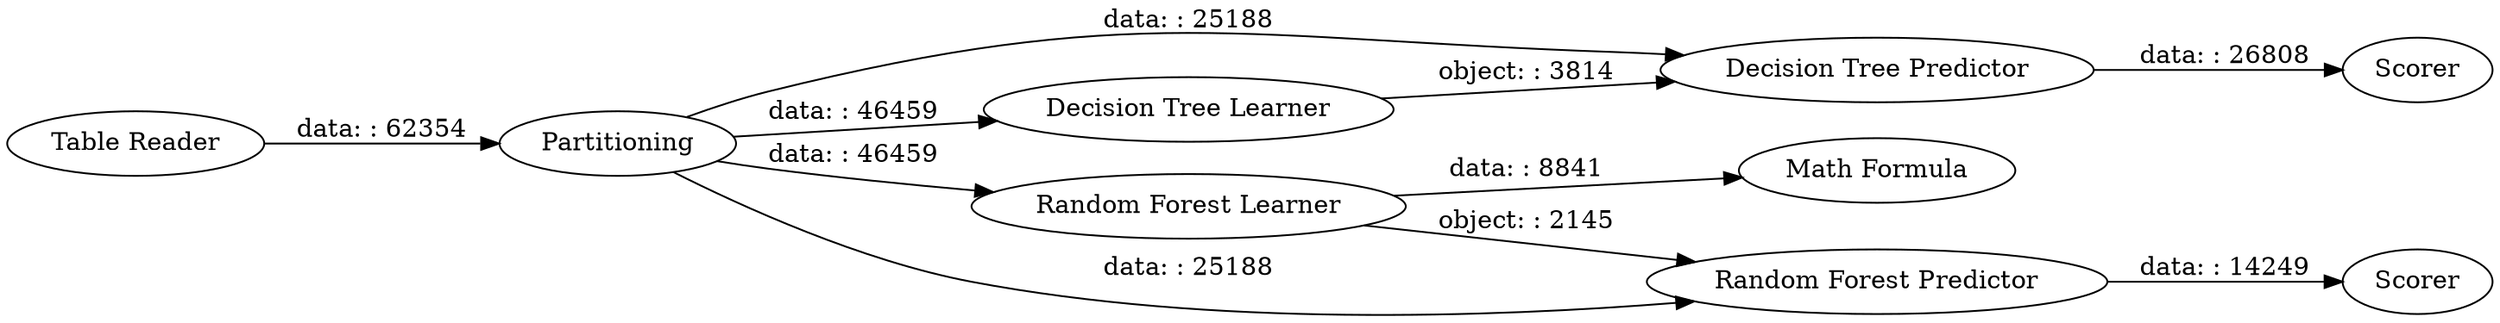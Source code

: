 digraph {
	"-612004693730759714_102" [label="Math Formula"]
	"-612004693730759714_95" [label="Table Reader"]
	"-612004693730759714_92" [label="Decision Tree Predictor"]
	"-612004693730759714_91" [label="Decision Tree Learner"]
	"-612004693730759714_99" [label="Random Forest Learner"]
	"-612004693730759714_101" [label=Scorer]
	"-612004693730759714_93" [label=Scorer]
	"-612004693730759714_86" [label=Partitioning]
	"-612004693730759714_100" [label="Random Forest Predictor"]
	"-612004693730759714_86" -> "-612004693730759714_99" [label="data: : 46459"]
	"-612004693730759714_100" -> "-612004693730759714_101" [label="data: : 14249"]
	"-612004693730759714_92" -> "-612004693730759714_93" [label="data: : 26808"]
	"-612004693730759714_86" -> "-612004693730759714_100" [label="data: : 25188"]
	"-612004693730759714_86" -> "-612004693730759714_91" [label="data: : 46459"]
	"-612004693730759714_95" -> "-612004693730759714_86" [label="data: : 62354"]
	"-612004693730759714_86" -> "-612004693730759714_92" [label="data: : 25188"]
	"-612004693730759714_91" -> "-612004693730759714_92" [label="object: : 3814"]
	"-612004693730759714_99" -> "-612004693730759714_100" [label="object: : 2145"]
	"-612004693730759714_99" -> "-612004693730759714_102" [label="data: : 8841"]
	rankdir=LR
}
